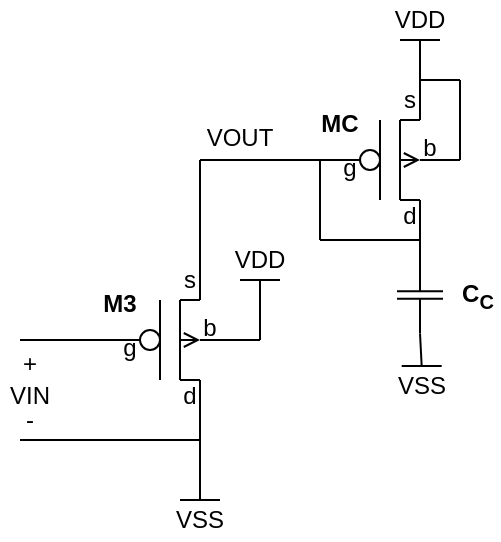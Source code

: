 <mxfile version="13.9.5" type="device"><diagram name="Page-1" id="16e2658f-23c8-b752-8be9-c03fbebb8bbe"><mxGraphModel dx="302" dy="224" grid="1" gridSize="10" guides="1" tooltips="1" connect="1" arrows="1" fold="1" page="1" pageScale="1" pageWidth="1100" pageHeight="850" background="#ffffff" math="0" shadow="0"><root><mxCell id="0"/><mxCell id="1" parent="0"/><mxCell id="oTzVc_1XlYCA_rVEeoXE-1" value="" style="endArrow=none;html=1;" parent="1" edge="1"><mxGeometry width="50" height="50" relative="1" as="geometry"><mxPoint x="520" y="400" as="sourcePoint"/><mxPoint x="520" y="360" as="targetPoint"/></mxGeometry></mxCell><mxCell id="oTzVc_1XlYCA_rVEeoXE-2" value="" style="endArrow=none;html=1;" parent="1" edge="1"><mxGeometry width="50" height="50" relative="1" as="geometry"><mxPoint x="530" y="400" as="sourcePoint"/><mxPoint x="530" y="360" as="targetPoint"/></mxGeometry></mxCell><mxCell id="oTzVc_1XlYCA_rVEeoXE-3" value="" style="endArrow=none;html=1;" parent="1" edge="1"><mxGeometry width="50" height="50" relative="1" as="geometry"><mxPoint x="540" y="400" as="sourcePoint"/><mxPoint x="530" y="400" as="targetPoint"/></mxGeometry></mxCell><mxCell id="oTzVc_1XlYCA_rVEeoXE-4" value="" style="endArrow=none;html=1;" parent="1" edge="1"><mxGeometry width="50" height="50" relative="1" as="geometry"><mxPoint x="540" y="360" as="sourcePoint"/><mxPoint x="530" y="360" as="targetPoint"/></mxGeometry></mxCell><mxCell id="oTzVc_1XlYCA_rVEeoXE-5" value="" style="endArrow=none;html=1;" parent="1" edge="1"><mxGeometry width="50" height="50" relative="1" as="geometry"><mxPoint x="540" y="420" as="sourcePoint"/><mxPoint x="540" y="400.0" as="targetPoint"/></mxGeometry></mxCell><mxCell id="oTzVc_1XlYCA_rVEeoXE-6" value="" style="endArrow=none;html=1;" parent="1" edge="1"><mxGeometry width="50" height="50" relative="1" as="geometry"><mxPoint x="540" y="420" as="sourcePoint"/><mxPoint x="540" y="400" as="targetPoint"/><Array as="points"><mxPoint x="540" y="410"/></Array></mxGeometry></mxCell><mxCell id="oTzVc_1XlYCA_rVEeoXE-7" value="" style="endArrow=none;html=1;" parent="1" edge="1"><mxGeometry width="50" height="50" relative="1" as="geometry"><mxPoint x="540" y="420" as="sourcePoint"/><mxPoint x="540" y="400" as="targetPoint"/><Array as="points"><mxPoint x="540" y="410"/></Array></mxGeometry></mxCell><mxCell id="oTzVc_1XlYCA_rVEeoXE-9" value="" style="endArrow=none;html=1;" parent="1" edge="1"><mxGeometry width="50" height="50" relative="1" as="geometry"><mxPoint x="540" y="340" as="sourcePoint"/><mxPoint x="540" y="360" as="targetPoint"/></mxGeometry></mxCell><mxCell id="oTzVc_1XlYCA_rVEeoXE-11" value="" style="endArrow=none;html=1;startArrow=open;startFill=0;" parent="1" edge="1"><mxGeometry width="50" height="50" relative="1" as="geometry"><mxPoint x="540" y="380" as="sourcePoint"/><mxPoint x="530" y="380" as="targetPoint"/></mxGeometry></mxCell><mxCell id="oTzVc_1XlYCA_rVEeoXE-12" value="" style="endArrow=none;html=1;" parent="1" edge="1"><mxGeometry width="50" height="50" relative="1" as="geometry"><mxPoint x="510" y="380.0" as="sourcePoint"/><mxPoint x="490" y="380.0" as="targetPoint"/></mxGeometry></mxCell><mxCell id="oTzVc_1XlYCA_rVEeoXE-13" value="" style="ellipse;whiteSpace=wrap;html=1;aspect=fixed;" parent="1" vertex="1"><mxGeometry x="510" y="375" width="10" height="10" as="geometry"/></mxCell><mxCell id="oTzVc_1XlYCA_rVEeoXE-14" value="" style="endArrow=none;html=1;" parent="1" edge="1"><mxGeometry width="50" height="50" relative="1" as="geometry"><mxPoint x="560" y="380" as="sourcePoint"/><mxPoint x="540" y="380" as="targetPoint"/></mxGeometry></mxCell><mxCell id="oTzVc_1XlYCA_rVEeoXE-15" value="s" style="text;html=1;strokeColor=none;fillColor=none;align=center;verticalAlign=middle;whiteSpace=wrap;rounded=0;" parent="1" vertex="1"><mxGeometry x="530" y="345" width="10" height="10" as="geometry"/></mxCell><mxCell id="oTzVc_1XlYCA_rVEeoXE-16" value="d" style="text;html=1;strokeColor=none;fillColor=none;align=center;verticalAlign=middle;whiteSpace=wrap;rounded=0;" parent="1" vertex="1"><mxGeometry x="530" y="403" width="10" height="10" as="geometry"/></mxCell><mxCell id="oTzVc_1XlYCA_rVEeoXE-18" value="b" style="text;html=1;strokeColor=none;fillColor=none;align=center;verticalAlign=middle;whiteSpace=wrap;rounded=0;" parent="1" vertex="1"><mxGeometry x="540" y="369" width="10" height="10" as="geometry"/></mxCell><mxCell id="oTzVc_1XlYCA_rVEeoXE-19" value="g" style="text;html=1;strokeColor=none;fillColor=none;align=center;verticalAlign=middle;whiteSpace=wrap;rounded=0;" parent="1" vertex="1"><mxGeometry x="500" y="379" width="10" height="10" as="geometry"/></mxCell><mxCell id="oTzVc_1XlYCA_rVEeoXE-68" value="" style="endArrow=none;html=1;" parent="1" edge="1"><mxGeometry width="50" height="50" relative="1" as="geometry"><mxPoint x="490" y="420" as="sourcePoint"/><mxPoint x="490" y="380" as="targetPoint"/></mxGeometry></mxCell><mxCell id="oTzVc_1XlYCA_rVEeoXE-70" value="" style="endArrow=none;html=1;" parent="1" edge="1"><mxGeometry width="50" height="50" relative="1" as="geometry"><mxPoint x="490" y="420" as="sourcePoint"/><mxPoint x="540" y="420" as="targetPoint"/></mxGeometry></mxCell><mxCell id="oTzVc_1XlYCA_rVEeoXE-72" value="" style="endArrow=none;html=1;" parent="1" edge="1"><mxGeometry width="50" height="50" relative="1" as="geometry"><mxPoint x="540" y="430" as="sourcePoint"/><mxPoint x="540" y="420" as="targetPoint"/></mxGeometry></mxCell><mxCell id="oTzVc_1XlYCA_rVEeoXE-73" value="" style="endArrow=none;html=1;" parent="1" edge="1"><mxGeometry width="50" height="50" relative="1" as="geometry"><mxPoint x="550.84" y="483" as="sourcePoint"/><mxPoint x="530.84" y="483" as="targetPoint"/></mxGeometry></mxCell><mxCell id="oTzVc_1XlYCA_rVEeoXE-74" value="VSS" style="text;html=1;strokeColor=none;fillColor=none;align=center;verticalAlign=middle;whiteSpace=wrap;rounded=0;" parent="1" vertex="1"><mxGeometry x="520.84" y="483" width="40" height="20" as="geometry"/></mxCell><mxCell id="oTzVc_1XlYCA_rVEeoXE-75" value="" style="endArrow=none;html=1;" parent="1" edge="1"><mxGeometry width="50" height="50" relative="1" as="geometry"><mxPoint x="540" y="320" as="sourcePoint"/><mxPoint x="540" y="340" as="targetPoint"/></mxGeometry></mxCell><mxCell id="oTzVc_1XlYCA_rVEeoXE-76" value="" style="endArrow=none;html=1;" parent="1" edge="1"><mxGeometry width="50" height="50" relative="1" as="geometry"><mxPoint x="530" y="320" as="sourcePoint"/><mxPoint x="550" y="320" as="targetPoint"/></mxGeometry></mxCell><mxCell id="oTzVc_1XlYCA_rVEeoXE-77" value="VDD" style="text;html=1;strokeColor=none;fillColor=none;align=center;verticalAlign=middle;whiteSpace=wrap;rounded=0;direction=south;" parent="1" vertex="1"><mxGeometry x="530" y="300" width="20" height="20" as="geometry"/></mxCell><mxCell id="oTzVc_1XlYCA_rVEeoXE-78" value="" style="endArrow=none;html=1;" parent="1" edge="1"><mxGeometry width="50" height="50" relative="1" as="geometry"><mxPoint x="430" y="380" as="sourcePoint"/><mxPoint x="490" y="380" as="targetPoint"/></mxGeometry></mxCell><mxCell id="oTzVc_1XlYCA_rVEeoXE-79" value="" style="endArrow=none;html=1;" parent="1" edge="1"><mxGeometry width="50" height="50" relative="1" as="geometry"><mxPoint x="430" y="430" as="sourcePoint"/><mxPoint x="430" y="380" as="targetPoint"/></mxGeometry></mxCell><mxCell id="oTzVc_1XlYCA_rVEeoXE-80" value="" style="endArrow=none;html=1;" parent="1" edge="1"><mxGeometry width="50" height="50" relative="1" as="geometry"><mxPoint x="410" y="490" as="sourcePoint"/><mxPoint x="410" y="450.0" as="targetPoint"/></mxGeometry></mxCell><mxCell id="oTzVc_1XlYCA_rVEeoXE-81" value="" style="endArrow=none;html=1;" parent="1" edge="1"><mxGeometry width="50" height="50" relative="1" as="geometry"><mxPoint x="420" y="490" as="sourcePoint"/><mxPoint x="420" y="450.0" as="targetPoint"/></mxGeometry></mxCell><mxCell id="oTzVc_1XlYCA_rVEeoXE-82" value="" style="endArrow=none;html=1;" parent="1" edge="1"><mxGeometry width="50" height="50" relative="1" as="geometry"><mxPoint x="430" y="490" as="sourcePoint"/><mxPoint x="420" y="490" as="targetPoint"/></mxGeometry></mxCell><mxCell id="oTzVc_1XlYCA_rVEeoXE-83" value="" style="endArrow=none;html=1;" parent="1" edge="1"><mxGeometry width="50" height="50" relative="1" as="geometry"><mxPoint x="430" y="450.0" as="sourcePoint"/><mxPoint x="420" y="450.0" as="targetPoint"/></mxGeometry></mxCell><mxCell id="oTzVc_1XlYCA_rVEeoXE-84" value="" style="endArrow=none;html=1;" parent="1" edge="1"><mxGeometry width="50" height="50" relative="1" as="geometry"><mxPoint x="430" y="510" as="sourcePoint"/><mxPoint x="430" y="490" as="targetPoint"/></mxGeometry></mxCell><mxCell id="oTzVc_1XlYCA_rVEeoXE-85" value="" style="endArrow=none;html=1;" parent="1" edge="1"><mxGeometry width="50" height="50" relative="1" as="geometry"><mxPoint x="430" y="510" as="sourcePoint"/><mxPoint x="430" y="490" as="targetPoint"/><Array as="points"><mxPoint x="430" y="500"/></Array></mxGeometry></mxCell><mxCell id="oTzVc_1XlYCA_rVEeoXE-86" value="" style="endArrow=none;html=1;" parent="1" edge="1"><mxGeometry width="50" height="50" relative="1" as="geometry"><mxPoint x="430" y="530" as="sourcePoint"/><mxPoint x="430" y="490" as="targetPoint"/><Array as="points"><mxPoint x="430" y="500"/></Array></mxGeometry></mxCell><mxCell id="oTzVc_1XlYCA_rVEeoXE-87" value="" style="endArrow=none;html=1;" parent="1" edge="1"><mxGeometry width="50" height="50" relative="1" as="geometry"><mxPoint x="430" y="430" as="sourcePoint"/><mxPoint x="430" y="450.0" as="targetPoint"/></mxGeometry></mxCell><mxCell id="oTzVc_1XlYCA_rVEeoXE-88" value="" style="endArrow=none;html=1;startArrow=open;startFill=0;" parent="1" edge="1"><mxGeometry width="50" height="50" relative="1" as="geometry"><mxPoint x="430" y="470.0" as="sourcePoint"/><mxPoint x="420" y="470.0" as="targetPoint"/></mxGeometry></mxCell><mxCell id="oTzVc_1XlYCA_rVEeoXE-89" value="" style="endArrow=none;html=1;" parent="1" edge="1"><mxGeometry width="50" height="50" relative="1" as="geometry"><mxPoint x="400" y="470.0" as="sourcePoint"/><mxPoint x="340" y="470" as="targetPoint"/></mxGeometry></mxCell><mxCell id="oTzVc_1XlYCA_rVEeoXE-90" value="" style="ellipse;whiteSpace=wrap;html=1;aspect=fixed;" parent="1" vertex="1"><mxGeometry x="400" y="465" width="10" height="10" as="geometry"/></mxCell><mxCell id="oTzVc_1XlYCA_rVEeoXE-91" value="" style="endArrow=none;html=1;" parent="1" edge="1"><mxGeometry width="50" height="50" relative="1" as="geometry"><mxPoint x="460" y="470" as="sourcePoint"/><mxPoint x="430" y="470.0" as="targetPoint"/></mxGeometry></mxCell><mxCell id="oTzVc_1XlYCA_rVEeoXE-92" value="s" style="text;html=1;strokeColor=none;fillColor=none;align=center;verticalAlign=middle;whiteSpace=wrap;rounded=0;" parent="1" vertex="1"><mxGeometry x="420" y="435" width="10" height="10" as="geometry"/></mxCell><mxCell id="oTzVc_1XlYCA_rVEeoXE-93" value="d" style="text;html=1;strokeColor=none;fillColor=none;align=center;verticalAlign=middle;whiteSpace=wrap;rounded=0;" parent="1" vertex="1"><mxGeometry x="420" y="493" width="10" height="10" as="geometry"/></mxCell><mxCell id="oTzVc_1XlYCA_rVEeoXE-94" value="b" style="text;html=1;strokeColor=none;fillColor=none;align=center;verticalAlign=middle;whiteSpace=wrap;rounded=0;" parent="1" vertex="1"><mxGeometry x="430" y="459" width="10" height="10" as="geometry"/></mxCell><mxCell id="oTzVc_1XlYCA_rVEeoXE-95" value="g" style="text;html=1;strokeColor=none;fillColor=none;align=center;verticalAlign=middle;whiteSpace=wrap;rounded=0;" parent="1" vertex="1"><mxGeometry x="390" y="469" width="10" height="10" as="geometry"/></mxCell><mxCell id="oTzVc_1XlYCA_rVEeoXE-96" value="" style="endArrow=none;html=1;" parent="1" edge="1"><mxGeometry width="50" height="50" relative="1" as="geometry"><mxPoint x="460" y="440" as="sourcePoint"/><mxPoint x="460" y="470" as="targetPoint"/></mxGeometry></mxCell><mxCell id="oTzVc_1XlYCA_rVEeoXE-97" value="" style="endArrow=none;html=1;" parent="1" edge="1"><mxGeometry width="50" height="50" relative="1" as="geometry"><mxPoint x="450" y="440" as="sourcePoint"/><mxPoint x="470" y="440" as="targetPoint"/></mxGeometry></mxCell><mxCell id="oTzVc_1XlYCA_rVEeoXE-98" value="VDD" style="text;html=1;strokeColor=none;fillColor=none;align=center;verticalAlign=middle;whiteSpace=wrap;rounded=0;direction=south;" parent="1" vertex="1"><mxGeometry x="450" y="420" width="20" height="20" as="geometry"/></mxCell><mxCell id="oTzVc_1XlYCA_rVEeoXE-99" value="" style="endArrow=none;html=1;" parent="1" edge="1"><mxGeometry width="50" height="50" relative="1" as="geometry"><mxPoint x="560" y="380" as="sourcePoint"/><mxPoint x="560" y="340" as="targetPoint"/></mxGeometry></mxCell><mxCell id="oTzVc_1XlYCA_rVEeoXE-100" value="" style="endArrow=none;html=1;" parent="1" edge="1"><mxGeometry width="50" height="50" relative="1" as="geometry"><mxPoint x="560" y="340" as="sourcePoint"/><mxPoint x="540" y="340" as="targetPoint"/></mxGeometry></mxCell><mxCell id="oTzVc_1XlYCA_rVEeoXE-101" value="VOUT" style="text;html=1;strokeColor=none;fillColor=none;align=center;verticalAlign=middle;whiteSpace=wrap;rounded=0;" parent="1" vertex="1"><mxGeometry x="430" y="359" width="40" height="20" as="geometry"/></mxCell><mxCell id="oTzVc_1XlYCA_rVEeoXE-102" value="VIN" style="text;html=1;strokeColor=none;fillColor=none;align=center;verticalAlign=middle;whiteSpace=wrap;rounded=0;" parent="1" vertex="1"><mxGeometry x="330" y="488" width="30" height="20" as="geometry"/></mxCell><mxCell id="oTzVc_1XlYCA_rVEeoXE-103" value="" style="endArrow=none;html=1;" parent="1" edge="1"><mxGeometry width="50" height="50" relative="1" as="geometry"><mxPoint x="430" y="550" as="sourcePoint"/><mxPoint x="430" y="530" as="targetPoint"/></mxGeometry></mxCell><mxCell id="oTzVc_1XlYCA_rVEeoXE-104" value="" style="endArrow=none;html=1;" parent="1" edge="1"><mxGeometry width="50" height="50" relative="1" as="geometry"><mxPoint x="440" y="550" as="sourcePoint"/><mxPoint x="420" y="550" as="targetPoint"/></mxGeometry></mxCell><mxCell id="oTzVc_1XlYCA_rVEeoXE-105" value="VSS" style="text;html=1;strokeColor=none;fillColor=none;align=center;verticalAlign=middle;whiteSpace=wrap;rounded=0;" parent="1" vertex="1"><mxGeometry x="410" y="550" width="40" height="20" as="geometry"/></mxCell><mxCell id="oTzVc_1XlYCA_rVEeoXE-106" value="" style="endArrow=none;html=1;" parent="1" edge="1"><mxGeometry width="50" height="50" relative="1" as="geometry"><mxPoint x="340" y="520" as="sourcePoint"/><mxPoint x="430" y="520" as="targetPoint"/></mxGeometry></mxCell><mxCell id="oTzVc_1XlYCA_rVEeoXE-107" value="+" style="text;html=1;strokeColor=none;fillColor=none;align=center;verticalAlign=middle;whiteSpace=wrap;rounded=0;" parent="1" vertex="1"><mxGeometry x="340" y="475" width="10" height="13" as="geometry"/></mxCell><mxCell id="oTzVc_1XlYCA_rVEeoXE-108" value="-" style="text;html=1;strokeColor=none;fillColor=none;align=center;verticalAlign=middle;whiteSpace=wrap;rounded=0;" parent="1" vertex="1"><mxGeometry x="340" y="503" width="10" height="13" as="geometry"/></mxCell><mxCell id="oTzVc_1XlYCA_rVEeoXE-109" value="&lt;b&gt;MC&lt;/b&gt;" style="text;html=1;strokeColor=none;fillColor=none;align=center;verticalAlign=middle;whiteSpace=wrap;rounded=0;" parent="1" vertex="1"><mxGeometry x="490" y="354" width="20" height="15" as="geometry"/></mxCell><mxCell id="oTzVc_1XlYCA_rVEeoXE-110" value="&lt;b&gt;M3&lt;/b&gt;" style="text;html=1;strokeColor=none;fillColor=none;align=center;verticalAlign=middle;whiteSpace=wrap;rounded=0;" parent="1" vertex="1"><mxGeometry x="380" y="444" width="20" height="15" as="geometry"/></mxCell><mxCell id="v7RdXBns2tWvRW5SFp16-1" value="" style="pointerEvents=1;verticalLabelPosition=bottom;shadow=0;dashed=0;align=center;html=1;verticalAlign=top;shape=mxgraph.electrical.capacitors.capacitor_1;rotation=-90;" parent="1" vertex="1"><mxGeometry x="520.84" y="436.0" width="38.33" height="23" as="geometry"/></mxCell><mxCell id="v7RdXBns2tWvRW5SFp16-4" value="" style="endArrow=none;html=1;entryX=0;entryY=0.5;entryDx=0;entryDy=0;entryPerimeter=0;exitX=0.5;exitY=0;exitDx=0;exitDy=0;" parent="1" source="oTzVc_1XlYCA_rVEeoXE-74" target="v7RdXBns2tWvRW5SFp16-1" edge="1"><mxGeometry width="50" height="50" relative="1" as="geometry"><mxPoint x="520" y="560" as="sourcePoint"/><mxPoint x="570" y="510" as="targetPoint"/></mxGeometry></mxCell><mxCell id="v7RdXBns2tWvRW5SFp16-5" value="&lt;b&gt;C&lt;sub&gt;C&lt;/sub&gt;&lt;/b&gt;" style="text;html=1;strokeColor=none;fillColor=none;align=center;verticalAlign=middle;whiteSpace=wrap;rounded=0;" parent="1" vertex="1"><mxGeometry x="559.17" y="440" width="20" height="15" as="geometry"/></mxCell></root></mxGraphModel></diagram></mxfile>